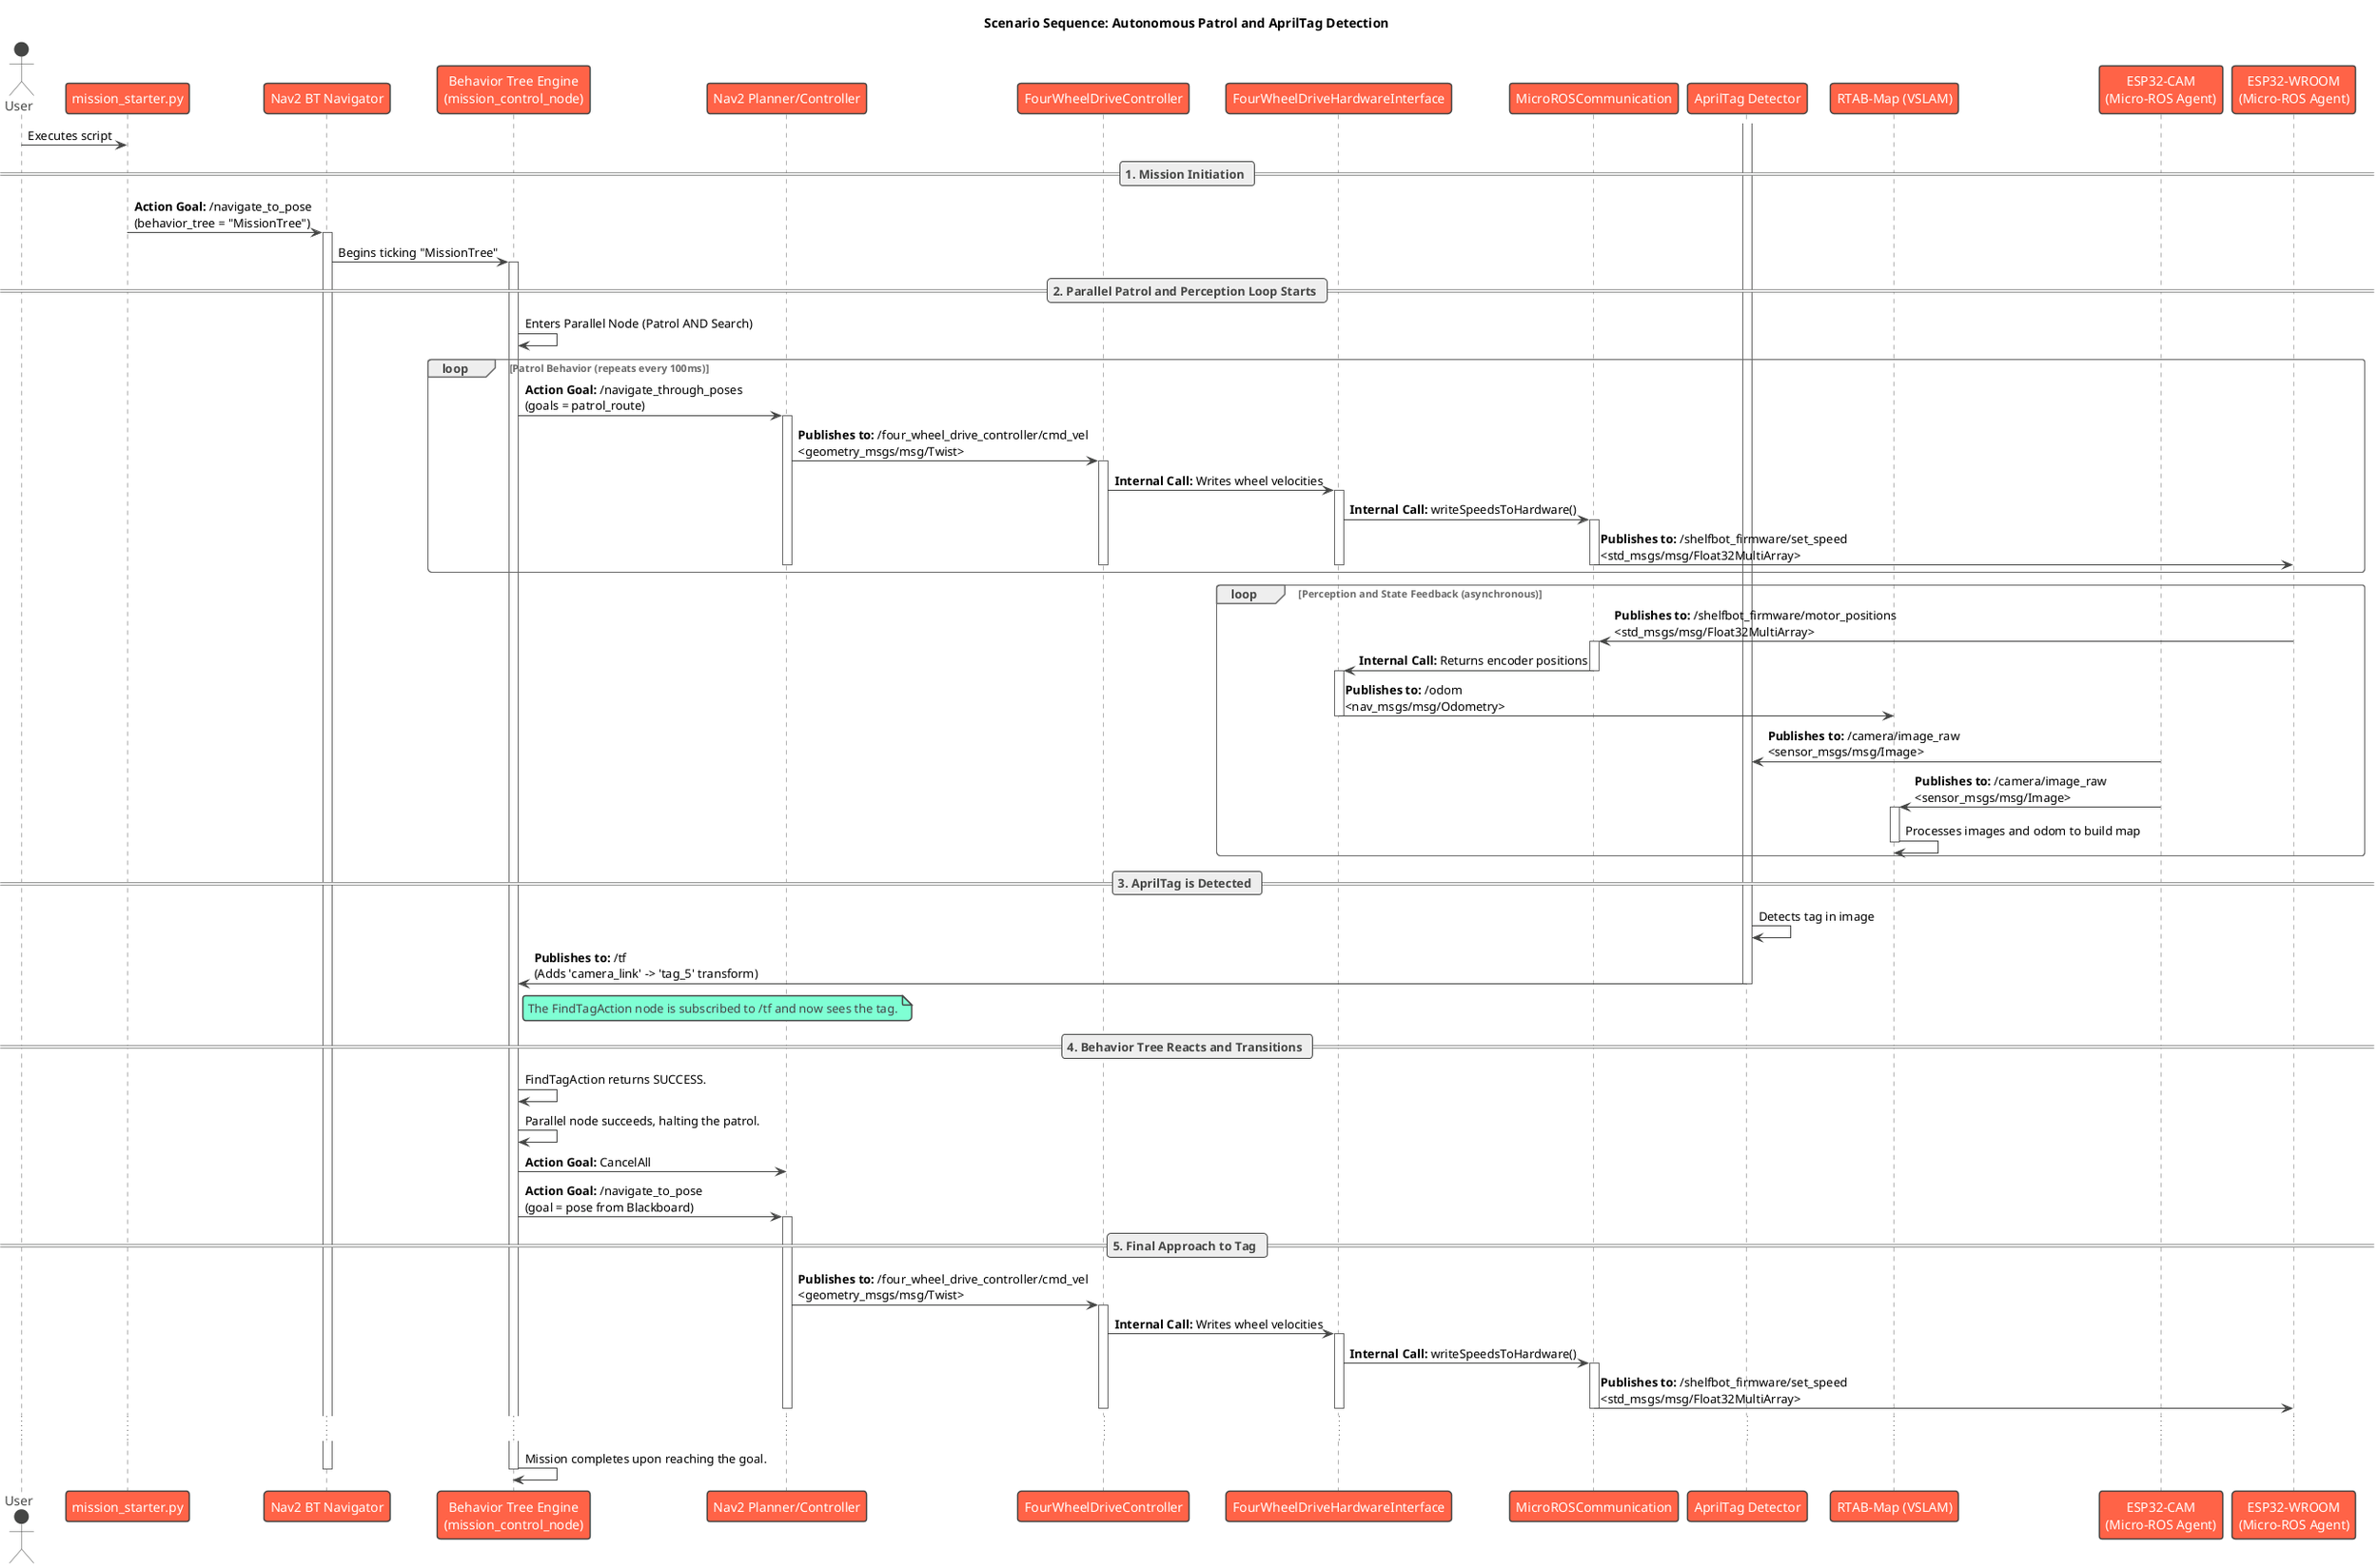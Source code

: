 @startuml
!theme vibrant

title Scenario Sequence: Autonomous Patrol and AprilTag Detection

actor User

participant "mission_starter.py" as MissionStarter
participant "Nav2 BT Navigator" as Nav2BT
participant "Behavior Tree Engine\n(mission_control_node)" as BTEngine
participant "Nav2 Planner/Controller" as Nav2PC
participant "FourWheelDriveController" as FWDController
participant "FourWheelDriveHardwareInterface" as FWD_HW
participant "MicroROSCommunication" as MicroROSComm
participant "AprilTag Detector" as AprilTag
participant "RTAB-Map (VSLAM)" as VSLAM
participant "ESP32-CAM\n(Micro-ROS Agent)" as ESP_CAM
participant "ESP32-WROOM\n(Micro-ROS Agent)" as ESP_WROOM

User -> MissionStarter : Executes script

== 1. Mission Initiation ==
MissionStarter -> Nav2BT : **Action Goal:** /navigate_to_pose\n(behavior_tree = "MissionTree")
activate Nav2BT
Nav2BT -> BTEngine : Begins ticking "MissionTree"
activate BTEngine

== 2. Parallel Patrol and Perception Loop Starts ==
BTEngine -> BTEngine : Enters Parallel Node (Patrol AND Search)

loop Patrol Behavior (repeats every 100ms) 
    BTEngine -> Nav2PC : **Action Goal:** /navigate_through_poses\n(goals = patrol_route)
    activate Nav2PC
    Nav2PC -> FWDController : **Publishes to:** /four_wheel_drive_controller/cmd_vel\n<geometry_msgs/msg/Twist>
    activate FWDController
    FWDController -> FWD_HW : **Internal Call:** Writes wheel velocities
    activate FWD_HW
    FWD_HW -> MicroROSComm : **Internal Call:** writeSpeedsToHardware()
    activate MicroROSComm
    MicroROSComm -> ESP_WROOM : **Publishes to:** /shelfbot_firmware/set_speed\n<std_msgs/msg/Float32MultiArray>
    deactivate MicroROSComm
    deactivate FWD_HW
    deactivate FWDController
    deactivate Nav2PC
end

loop Perception and State Feedback (asynchronous)
    ESP_WROOM -> MicroROSComm : **Publishes to:** /shelfbot_firmware/motor_positions\n<std_msgs/msg/Float32MultiArray>
    activate MicroROSComm
    MicroROSComm -> FWD_HW : **Internal Call:** Returns encoder positions
    deactivate MicroROSComm
    activate FWD_HW
    FWD_HW -> VSLAM : **Publishes to:** /odom\n<nav_msgs/msg/Odometry>
    deactivate FWD_HW

    ESP_CAM -> AprilTag : **Publishes to:** /camera/image_raw\n<sensor_msgs/msg/Image>
    ESP_CAM -> VSLAM : **Publishes to:** /camera/image_raw\n<sensor_msgs/msg/Image>
    activate VSLAM
    VSLAM -> VSLAM : Processes images and odom to build map
    deactivate VSLAM
end

== 3. AprilTag is Detected ==
activate AprilTag
AprilTag -> AprilTag : Detects tag in image
AprilTag -> BTEngine : **Publishes to:** /tf\n(Adds 'camera_link' -> 'tag_5' transform)
deactivate AprilTag
note right of BTEngine : The FindTagAction node is subscribed to /tf and now sees the tag.

== 4. Behavior Tree Reacts and Transitions ==
BTEngine -> BTEngine : FindTagAction returns SUCCESS.
BTEngine -> BTEngine : Parallel node succeeds, halting the patrol.
BTEngine -> Nav2PC : **Action Goal:** CancelAll
BTEngine -> Nav2PC : **Action Goal:** /navigate_to_pose\n(goal = pose from Blackboard)
activate Nav2PC

== 5. Final Approach to Tag ==
Nav2PC -> FWDController : **Publishes to:** /four_wheel_drive_controller/cmd_vel\n<geometry_msgs/msg/Twist>
activate FWDController
FWDController -> FWD_HW : **Internal Call:** Writes wheel velocities
activate FWD_HW
FWD_HW -> MicroROSComm : **Internal Call:** writeSpeedsToHardware()
activate MicroROSComm
MicroROSComm -> ESP_WROOM : **Publishes to:** /shelfbot_firmware/set_speed\n<std_msgs/msg/Float32MultiArray>
deactivate MicroROSComm
deactivate FWD_HW
deactivate FWDController
deactivate Nav2PC
...
BTEngine -> BTEngine : Mission completes upon reaching the goal.
deactivate BTEngine
deactivate Nav2BT

@enduml
